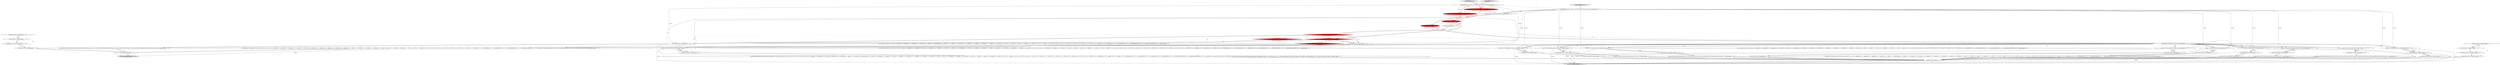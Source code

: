 digraph {
54 [style = filled, label = "{setState(577)match(T__0)setState(578)query()setState(579)match(T__1)}@@@120@@@['0', '0', '1']", fillcolor = white, shape = ellipse image = "AAA0AAABBB3BBB"];
17 [style = filled, label = "{setState(698)_errHandler.sync(this)switch (getInterpreter().adaptivePredict(_input,94,_ctx)) {case 1:{setState(695)((TableIdentifierContext)_localctx).catalog = identifier()setState(696)match(T__3)}breaksetState(700)((TableIdentifierContext)_localctx).name = identifier()}@@@27@@@['1', '1', '0']", fillcolor = white, shape = ellipse image = "AAA0AAABBB1BBB"];
27 [style = filled, label = "{setState(538)match(CAST)setState(539)match(T__0)setState(540)expression()setState(541)match(AS)setState(542)dataType()setState(543)match(T__1)}@@@12@@@['0', '0', '1']", fillcolor = white, shape = ellipse image = "AAA0AAABBB3BBB"];
31 [style = filled, label = "_localctx.exception = re@@@157@@@['0', '0', '1']", fillcolor = white, shape = ellipse image = "AAA0AAABBB3BBB"];
28 [style = filled, label = "{setState(557)_la = _input.LA(1)if ((((_la) & ~0x3f) == 0 && ((1L << _la) & ((1L << ANALYZE) | (1L << ANALYZED) | (1L << CATALOGS) | (1L << COLUMNS) | (1L << DEBUG) | (1L << EXECUTABLE) | (1L << EXPLAIN) | (1L << FORMAT) | (1L << FUNCTIONS) | (1L << GRAPHVIZ) | (1L << MAPPED) | (1L << OPTIMIZED) | (1L << PARSED) | (1L << PHYSICAL) | (1L << PLAN) | (1L << RLIKE) | (1L << QUERY) | (1L << SCHEMAS) | (1L << SHOW) | (1L << SYS) | (1L << TABLES))) != 0) || ((((_la - 64)) & ~0x3f) == 0 && ((1L << (_la - 64)) & ((1L << (TEXT - 64)) | (1L << (TYPE - 64)) | (1L << (TYPES - 64)) | (1L << (VERIFY - 64)) | (1L << (IDENTIFIER - 64)) | (1L << (DIGIT_IDENTIFIER - 64)) | (1L << (QUOTED_IDENTIFIER - 64)) | (1L << (BACKQUOTED_IDENTIFIER - 64)))) != 0)) {{setState(554)qualifiedName()setState(555)match(DOT)}}setState(559)match(ASTERISK)}@@@60@@@['0', '0', '1']", fillcolor = white, shape = ellipse image = "AAA0AAABBB3BBB"];
8 [style = filled, label = "_localctx.exception = re@@@46@@@['1', '1', '0']", fillcolor = white, shape = ellipse image = "AAA0AAABBB1BBB"];
40 [style = filled, label = "(((_la) & ~0x3f) == 0 && ((1L << _la) & ((1L << ANALYZE) | (1L << ANALYZED) | (1L << CATALOGS) | (1L << COLUMNS) | (1L << DEBUG) | (1L << EXECUTABLE) | (1L << EXPLAIN) | (1L << FORMAT) | (1L << FUNCTIONS) | (1L << GRAPHVIZ) | (1L << MAPPED) | (1L << OPTIMIZED) | (1L << PARSED) | (1L << PHYSICAL) | (1L << PLAN) | (1L << RLIKE) | (1L << QUERY) | (1L << SCHEMAS) | (1L << SHOW) | (1L << SYS) | (1L << TABLES))) != 0) || ((((_la - 64)) & ~0x3f) == 0 && ((1L << (_la - 64)) & ((1L << (TEXT - 64)) | (1L << (TYPE - 64)) | (1L << (TYPES - 64)) | (1L << (VERIFY - 64)) | (1L << (IDENTIFIER - 64)) | (1L << (DIGIT_IDENTIFIER - 64)) | (1L << (QUOTED_IDENTIFIER - 64)) | (1L << (BACKQUOTED_IDENTIFIER - 64)))) != 0)@@@63@@@['0', '0', '1']", fillcolor = white, shape = diamond image = "AAA0AAABBB3BBB"];
53 [style = filled, label = "{setState(545)match(EXTRACT)setState(546)match(T__0)setState(547)((ExtractContext)_localctx).field = identifier()setState(548)match(FROM)setState(549)valueExpression(0)setState(550)match(T__1)}@@@29@@@['0', '0', '1']", fillcolor = white, shape = ellipse image = "AAA0AAABBB3BBB"];
9 [style = filled, label = "return _localctx@@@53@@@['1', '1', '0']", fillcolor = lightgray, shape = ellipse image = "AAA0AAABBB1BBB"];
30 [style = filled, label = "_errHandler.recover(this,re)@@@159@@@['0', '0', '1']", fillcolor = white, shape = ellipse image = "AAA0AAABBB3BBB"];
37 [style = filled, label = "{setState(583)match(T__0)setState(584)expression()setState(585)match(T__1)}@@@145@@@['0', '0', '1']", fillcolor = white, shape = ellipse image = "AAA0AAABBB3BBB"];
44 [style = filled, label = "_localctx = new ColumnReferenceContext(_localctx)@@@129@@@['0', '0', '1']", fillcolor = white, shape = ellipse image = "AAA0AAABBB3BBB"];
29 [style = filled, label = "enterOuterAlt(_localctx,5)@@@59@@@['0', '0', '1']", fillcolor = white, shape = ellipse image = "AAA0AAABBB3BBB"];
38 [style = filled, label = "{setState(552)constant()}@@@46@@@['0', '0', '1']", fillcolor = white, shape = ellipse image = "AAA0AAABBB3BBB"];
52 [style = filled, label = "enterOuterAlt(_localctx,9)@@@137@@@['0', '0', '1']", fillcolor = white, shape = ellipse image = "AAA0AAABBB3BBB"];
51 [style = filled, label = "getInterpreter().adaptivePredict(_input,83,_ctx)@@@9@@@['0', '0', '1']", fillcolor = white, shape = diamond image = "AAA0AAABBB3BBB"];
43 [style = filled, label = "_localctx = new SubqueryExpressionContext(_localctx)@@@118@@@['0', '0', '1']", fillcolor = white, shape = ellipse image = "AAA0AAABBB3BBB"];
14 [style = filled, label = "enterRule(_localctx,66,RULE_tableIdentifier)@@@4@@@['1', '0', '0']", fillcolor = red, shape = ellipse image = "AAA1AAABBB1BBB"];
42 [style = filled, label = "{setState(560)identifier()setState(561)match(T__0)setState(573)_la = _input.LA(1)if ((((_la) & ~0x3f) == 0 && ((1L << _la) & ((1L << T__0) | (1L << ALL) | (1L << ANALYZE) | (1L << ANALYZED) | (1L << CAST) | (1L << CATALOGS) | (1L << COLUMNS) | (1L << DEBUG) | (1L << DISTINCT) | (1L << EXECUTABLE) | (1L << EXISTS) | (1L << EXPLAIN) | (1L << EXTRACT) | (1L << FALSE) | (1L << FORMAT) | (1L << FUNCTIONS) | (1L << GRAPHVIZ) | (1L << MAPPED) | (1L << MATCH) | (1L << NOT) | (1L << NULL) | (1L << OPTIMIZED) | (1L << PARSED) | (1L << PHYSICAL) | (1L << PLAN) | (1L << RLIKE) | (1L << QUERY) | (1L << SCHEMAS) | (1L << SHOW) | (1L << SYS) | (1L << TABLES))) != 0) || ((((_la - 64)) & ~0x3f) == 0 && ((1L << (_la - 64)) & ((1L << (TEXT - 64)) | (1L << (TRUE - 64)) | (1L << (TYPE - 64)) | (1L << (TYPES - 64)) | (1L << (VERIFY - 64)) | (1L << (PLUS - 64)) | (1L << (MINUS - 64)) | (1L << (ASTERISK - 64)) | (1L << (PARAM - 64)) | (1L << (STRING - 64)) | (1L << (INTEGER_VALUE - 64)) | (1L << (DECIMAL_VALUE - 64)) | (1L << (IDENTIFIER - 64)) | (1L << (DIGIT_IDENTIFIER - 64)) | (1L << (QUOTED_IDENTIFIER - 64)) | (1L << (BACKQUOTED_IDENTIFIER - 64)))) != 0)) {{setState(563)_la = _input.LA(1)if (_la == ALL || _la == DISTINCT) {{setState(562)setQuantifier()}}setState(565)expression()setState(570)_errHandler.sync(this)_la = _input.LA(1)while (_la == T__2) {{{setState(566)match(T__2)setState(567)expression()}}setState(572)_errHandler.sync(this)_la = _input.LA(1)}}}setState(575)match(T__1)}@@@77@@@['0', '0', '1']", fillcolor = white, shape = ellipse image = "AAA0AAABBB3BBB"];
50 [style = filled, label = "_localctx = new StarContext(_localctx)@@@51@@@['0', '0', '1']", fillcolor = white, shape = ellipse image = "AAA0AAABBB3BBB"];
19 [style = filled, label = "tableIdentifier['0', '1', '0']", fillcolor = lightgray, shape = diamond image = "AAA0AAABBB2BBB"];
55 [style = filled, label = "_localctx = new ParenthesizedExpressionContext(_localctx)@@@143@@@['0', '0', '1']", fillcolor = white, shape = ellipse image = "AAA0AAABBB3BBB"];
36 [style = filled, label = "{setState(582)qualifiedName()}@@@138@@@['0', '0', '1']", fillcolor = white, shape = ellipse image = "AAA0AAABBB3BBB"];
6 [style = filled, label = "_errHandler.recover(this,re)@@@48@@@['1', '1', '0']", fillcolor = white, shape = ellipse image = "AAA0AAABBB1BBB"];
2 [style = filled, label = "_errHandler.reportError(this,re)@@@47@@@['1', '1', '0']", fillcolor = white, shape = ellipse image = "AAA0AAABBB1BBB"];
32 [style = filled, label = "primaryExpression['0', '0', '1']", fillcolor = lightgray, shape = diamond image = "AAA0AAABBB3BBB"];
41 [style = filled, label = "_localctx = new FunctionCallContext(_localctx)@@@75@@@['0', '0', '1']", fillcolor = white, shape = ellipse image = "AAA0AAABBB3BBB"];
3 [style = filled, label = "_errHandler.sync(this)@@@8@@@['1', '1', '1']", fillcolor = white, shape = ellipse image = "AAA0AAABBB1BBB"];
22 [style = filled, label = "getInterpreter().adaptivePredict(_input,94,_ctx)@@@30@@@['0', '1', '0']", fillcolor = red, shape = diamond image = "AAA1AAABBB2BBB"];
45 [style = filled, label = "{setState(581)identifier()}@@@131@@@['0', '0', '1']", fillcolor = white, shape = ellipse image = "AAA0AAABBB3BBB"];
33 [style = filled, label = "enterOuterAlt(_localctx,2)@@@28@@@['0', '0', '1']", fillcolor = white, shape = ellipse image = "AAA0AAABBB3BBB"];
39 [style = filled, label = "{exitRule()}@@@161@@@['0', '0', '1']", fillcolor = white, shape = ellipse image = "AAA0AAABBB3BBB"];
20 [style = filled, label = "enterRule(_localctx,82,RULE_tableIdentifier)@@@4@@@['0', '1', '0']", fillcolor = red, shape = ellipse image = "AAA1AAABBB2BBB"];
57 [style = filled, label = "_localctx = new ExtractContext(_localctx)@@@27@@@['0', '0', '1']", fillcolor = white, shape = ellipse image = "AAA0AAABBB3BBB"];
13 [style = filled, label = "RecognitionException re@@@45@@@['1', '1', '0']", fillcolor = white, shape = diamond image = "AAA0AAABBB1BBB"];
16 [style = filled, label = "{setState(692)_la = _input.LA(1)if ((((_la) & ~0x3f) == 0 && ((1L << _la) & ((1L << ANALYZE) | (1L << ANALYZED) | (1L << CATALOGS) | (1L << COLUMNS) | (1L << DEBUG) | (1L << EXECUTABLE) | (1L << EXPLAIN) | (1L << FORMAT) | (1L << FUNCTIONS) | (1L << GRAPHVIZ) | (1L << MAPPED) | (1L << OPTIMIZED) | (1L << PARSED) | (1L << PHYSICAL) | (1L << PLAN) | (1L << RLIKE) | (1L << QUERY) | (1L << SCHEMAS) | (1L << SHOW) | (1L << SYS) | (1L << TABLES))) != 0) || ((((_la - 64)) & ~0x3f) == 0 && ((1L << (_la - 64)) & ((1L << (TEXT - 64)) | (1L << (TYPE - 64)) | (1L << (TYPES - 64)) | (1L << (VERIFY - 64)) | (1L << (IDENTIFIER - 64)) | (1L << (DIGIT_IDENTIFIER - 64)) | (1L << (QUOTED_IDENTIFIER - 64)) | (1L << (BACKQUOTED_IDENTIFIER - 64)))) != 0)) {{setState(689)((TableIdentifierContext)_localctx).catalog = identifier()setState(690)match(T__3)}}setState(694)match(TABLE_IDENTIFIER)}@@@11@@@['1', '1', '0']", fillcolor = white, shape = ellipse image = "AAA0AAABBB1BBB"];
65 [style = filled, label = "{setState(553)match(ASTERISK)}@@@53@@@['0', '0', '1']", fillcolor = white, shape = ellipse image = "AAA0AAABBB3BBB"];
34 [style = filled, label = "RecognitionException re@@@156@@@['0', '0', '1']", fillcolor = white, shape = diamond image = "AAA0AAABBB3BBB"];
49 [style = filled, label = "_localctx = new StarContext(_localctx)@@@58@@@['0', '0', '1']", fillcolor = white, shape = ellipse image = "AAA0AAABBB3BBB"];
66 [style = filled, label = "enterOuterAlt(_localctx,7)@@@119@@@['0', '0', '1']", fillcolor = white, shape = ellipse image = "AAA0AAABBB3BBB"];
46 [style = filled, label = "_localctx = new CastContext(_localctx)@@@10@@@['0', '0', '1']", fillcolor = white, shape = ellipse image = "AAA0AAABBB3BBB"];
47 [style = filled, label = "enterOuterAlt(_localctx,1)@@@11@@@['0', '0', '1']", fillcolor = white, shape = ellipse image = "AAA0AAABBB3BBB"];
21 [style = filled, label = "getInterpreter().adaptivePredict(_input,95,_ctx)@@@9@@@['0', '1', '0']", fillcolor = red, shape = diamond image = "AAA1AAABBB2BBB"];
26 [style = filled, label = "enterOuterAlt(_localctx,4)@@@52@@@['0', '0', '1']", fillcolor = white, shape = ellipse image = "AAA0AAABBB3BBB"];
56 [style = filled, label = "enterOuterAlt(_localctx,8)@@@130@@@['0', '0', '1']", fillcolor = white, shape = ellipse image = "AAA0AAABBB3BBB"];
62 [style = filled, label = "_localctx = new ConstantDefaultContext(_localctx)@@@44@@@['0', '0', '1']", fillcolor = white, shape = ellipse image = "AAA0AAABBB3BBB"];
35 [style = filled, label = "setState(587)@@@7@@@['0', '0', '1']", fillcolor = white, shape = ellipse image = "AAA0AAABBB3BBB"];
60 [style = filled, label = "_errHandler.reportError(this,re)@@@158@@@['0', '0', '1']", fillcolor = white, shape = ellipse image = "AAA0AAABBB3BBB"];
63 [style = filled, label = "(((_la) & ~0x3f) == 0 && ((1L << _la) & ((1L << T__0) | (1L << ALL) | (1L << ANALYZE) | (1L << ANALYZED) | (1L << CAST) | (1L << CATALOGS) | (1L << COLUMNS) | (1L << DEBUG) | (1L << DISTINCT) | (1L << EXECUTABLE) | (1L << EXISTS) | (1L << EXPLAIN) | (1L << EXTRACT) | (1L << FALSE) | (1L << FORMAT) | (1L << FUNCTIONS) | (1L << GRAPHVIZ) | (1L << MAPPED) | (1L << MATCH) | (1L << NOT) | (1L << NULL) | (1L << OPTIMIZED) | (1L << PARSED) | (1L << PHYSICAL) | (1L << PLAN) | (1L << RLIKE) | (1L << QUERY) | (1L << SCHEMAS) | (1L << SHOW) | (1L << SYS) | (1L << TABLES))) != 0) || ((((_la - 64)) & ~0x3f) == 0 && ((1L << (_la - 64)) & ((1L << (TEXT - 64)) | (1L << (TRUE - 64)) | (1L << (TYPE - 64)) | (1L << (TYPES - 64)) | (1L << (VERIFY - 64)) | (1L << (PLUS - 64)) | (1L << (MINUS - 64)) | (1L << (ASTERISK - 64)) | (1L << (PARAM - 64)) | (1L << (STRING - 64)) | (1L << (INTEGER_VALUE - 64)) | (1L << (DECIMAL_VALUE - 64)) | (1L << (IDENTIFIER - 64)) | (1L << (DIGIT_IDENTIFIER - 64)) | (1L << (QUOTED_IDENTIFIER - 64)) | (1L << (BACKQUOTED_IDENTIFIER - 64)))) != 0)@@@84@@@['0', '0', '1']", fillcolor = white, shape = diamond image = "AAA0AAABBB3BBB"];
24 [style = filled, label = "enterOuterAlt(_localctx,6)@@@76@@@['0', '0', '1']", fillcolor = white, shape = ellipse image = "AAA0AAABBB3BBB"];
58 [style = filled, label = "PrimaryExpressionContext _localctx = new PrimaryExpressionContext(_ctx,getState())@@@3@@@['0', '0', '1']", fillcolor = white, shape = ellipse image = "AAA0AAABBB3BBB"];
25 [style = filled, label = "return _localctx@@@164@@@['0', '0', '1']", fillcolor = lightgray, shape = ellipse image = "AAA0AAABBB3BBB"];
64 [style = filled, label = "enterRule(_localctx,52,RULE_primaryExpression)@@@4@@@['0', '0', '1']", fillcolor = white, shape = ellipse image = "AAA0AAABBB3BBB"];
15 [style = filled, label = "getInterpreter().adaptivePredict(_input,89,_ctx)@@@30@@@['1', '0', '0']", fillcolor = red, shape = diamond image = "AAA1AAABBB1BBB"];
7 [style = filled, label = "tableIdentifier['1', '0', '0']", fillcolor = lightgray, shape = diamond image = "AAA0AAABBB1BBB"];
12 [style = filled, label = "enterOuterAlt(_localctx,2)@@@26@@@['1', '1', '0']", fillcolor = white, shape = ellipse image = "AAA0AAABBB1BBB"];
59 [style = filled, label = "enterOuterAlt(_localctx,3)@@@45@@@['0', '0', '1']", fillcolor = white, shape = ellipse image = "AAA0AAABBB3BBB"];
0 [style = filled, label = "int _la@@@5@@@['1', '1', '1']", fillcolor = white, shape = ellipse image = "AAA0AAABBB1BBB"];
23 [style = filled, label = "setState(701)@@@7@@@['0', '1', '0']", fillcolor = red, shape = ellipse image = "AAA1AAABBB2BBB"];
18 [style = filled, label = "enterOuterAlt(_localctx,1)@@@10@@@['1', '1', '0']", fillcolor = white, shape = ellipse image = "AAA0AAABBB1BBB"];
61 [style = filled, label = "_localctx = new DereferenceContext(_localctx)@@@136@@@['0', '0', '1']", fillcolor = white, shape = ellipse image = "AAA0AAABBB3BBB"];
11 [style = filled, label = "getInterpreter().adaptivePredict(_input,90,_ctx)@@@9@@@['1', '0', '0']", fillcolor = red, shape = diamond image = "AAA1AAABBB1BBB"];
1 [style = filled, label = "setState(632)@@@7@@@['1', '0', '0']", fillcolor = red, shape = ellipse image = "AAA1AAABBB1BBB"];
48 [style = filled, label = "enterOuterAlt(_localctx,10)@@@144@@@['0', '0', '1']", fillcolor = white, shape = ellipse image = "AAA0AAABBB3BBB"];
10 [style = filled, label = "{exitRule()}@@@50@@@['1', '1', '0']", fillcolor = white, shape = ellipse image = "AAA0AAABBB1BBB"];
5 [style = filled, label = "TableIdentifierContext _localctx = new TableIdentifierContext(_ctx,getState())@@@3@@@['1', '1', '0']", fillcolor = white, shape = ellipse image = "AAA0AAABBB1BBB"];
4 [style = filled, label = "(((_la) & ~0x3f) == 0 && ((1L << _la) & ((1L << ANALYZE) | (1L << ANALYZED) | (1L << CATALOGS) | (1L << COLUMNS) | (1L << DEBUG) | (1L << EXECUTABLE) | (1L << EXPLAIN) | (1L << FORMAT) | (1L << FUNCTIONS) | (1L << GRAPHVIZ) | (1L << MAPPED) | (1L << OPTIMIZED) | (1L << PARSED) | (1L << PHYSICAL) | (1L << PLAN) | (1L << RLIKE) | (1L << QUERY) | (1L << SCHEMAS) | (1L << SHOW) | (1L << SYS) | (1L << TABLES))) != 0) || ((((_la - 64)) & ~0x3f) == 0 && ((1L << (_la - 64)) & ((1L << (TEXT - 64)) | (1L << (TYPE - 64)) | (1L << (TYPES - 64)) | (1L << (VERIFY - 64)) | (1L << (IDENTIFIER - 64)) | (1L << (DIGIT_IDENTIFIER - 64)) | (1L << (QUOTED_IDENTIFIER - 64)) | (1L << (BACKQUOTED_IDENTIFIER - 64)))) != 0)@@@14@@@['1', '1', '0']", fillcolor = white, shape = diamond image = "AAA0AAABBB1BBB"];
21->12 [style = dotted, label="true"];
5->58 [style = dashed, label="0"];
5->20 [style = bold, label=""];
21->18 [style = dotted, label="true"];
2->6 [style = bold, label=""];
57->33 [style = bold, label=""];
58->50 [style = solid, label="_localctx"];
20->0 [style = bold, label=""];
61->25 [style = solid, label="_localctx"];
11->12 [style = dotted, label="true"];
61->52 [style = solid, label="_localctx"];
14->20 [style = dashed, label="0"];
51->48 [style = dotted, label="true"];
18->46 [style = dashed, label="0"];
14->64 [style = dashed, label="0"];
51->26 [style = dotted, label="true"];
47->27 [style = bold, label=""];
51->47 [style = dotted, label="true"];
43->66 [style = solid, label="_localctx"];
38->39 [style = bold, label=""];
5->14 [style = solid, label="_localctx"];
58->49 [style = solid, label="_localctx"];
53->39 [style = bold, label=""];
21->18 [style = bold, label=""];
15->22 [style = dashed, label="0"];
19->5 [style = bold, label=""];
26->65 [style = bold, label=""];
55->48 [style = bold, label=""];
51->50 [style = bold, label=""];
51->61 [style = bold, label=""];
51->52 [style = dotted, label="true"];
44->56 [style = solid, label="_localctx"];
31->60 [style = bold, label=""];
51->55 [style = dotted, label="true"];
58->61 [style = solid, label="_localctx"];
5->20 [style = solid, label="_localctx"];
57->33 [style = solid, label="_localctx"];
51->43 [style = dotted, label="true"];
58->57 [style = solid, label="_localctx"];
11->15 [style = dotted, label="true"];
11->21 [style = dashed, label="0"];
64->0 [style = bold, label=""];
13->6 [style = dotted, label="true"];
48->37 [style = bold, label=""];
46->47 [style = solid, label="_localctx"];
0->16 [style = solid, label="_la"];
50->26 [style = solid, label="_localctx"];
51->24 [style = dotted, label="true"];
58->43 [style = solid, label="_localctx"];
61->52 [style = bold, label=""];
3->11 [style = bold, label=""];
51->44 [style = bold, label=""];
34->31 [style = bold, label=""];
21->22 [style = dotted, label="true"];
11->12 [style = bold, label=""];
23->3 [style = bold, label=""];
3->51 [style = bold, label=""];
51->56 [style = dotted, label="true"];
11->18 [style = bold, label=""];
66->54 [style = bold, label=""];
44->25 [style = solid, label="_localctx"];
7->5 [style = bold, label=""];
34->31 [style = dotted, label="true"];
43->66 [style = bold, label=""];
0->23 [style = bold, label=""];
65->39 [style = bold, label=""];
51->29 [style = dotted, label="true"];
32->58 [style = bold, label=""];
46->25 [style = solid, label="_localctx"];
52->36 [style = bold, label=""];
39->25 [style = bold, label=""];
5->18 [style = solid, label="_localctx"];
51->63 [style = dotted, label="true"];
51->41 [style = dotted, label="true"];
11->51 [style = dashed, label="0"];
49->29 [style = solid, label="_localctx"];
17->10 [style = bold, label=""];
44->56 [style = bold, label=""];
58->44 [style = solid, label="_localctx"];
35->3 [style = bold, label=""];
51->62 [style = bold, label=""];
51->33 [style = dotted, label="true"];
1->35 [style = dashed, label="0"];
28->39 [style = bold, label=""];
0->42 [style = solid, label="_la"];
12->17 [style = bold, label=""];
42->39 [style = bold, label=""];
1->3 [style = bold, label=""];
51->49 [style = dotted, label="true"];
0->28 [style = solid, label="_la"];
51->61 [style = dotted, label="true"];
11->4 [style = dotted, label="true"];
49->25 [style = solid, label="_localctx"];
36->39 [style = bold, label=""];
12->41 [style = dashed, label="0"];
62->59 [style = solid, label="_localctx"];
21->12 [style = bold, label=""];
55->25 [style = solid, label="_localctx"];
13->2 [style = dotted, label="true"];
54->39 [style = bold, label=""];
34->60 [style = dotted, label="true"];
27->39 [style = bold, label=""];
56->45 [style = bold, label=""];
53->25 [style = solid, label="_localctx"];
8->2 [style = bold, label=""];
13->8 [style = dotted, label="true"];
0->1 [style = bold, label=""];
6->10 [style = bold, label=""];
17->9 [style = solid, label="_localctx"];
58->46 [style = solid, label="_localctx"];
51->40 [style = dotted, label="true"];
16->9 [style = solid, label="_localctx"];
3->21 [style = bold, label=""];
51->43 [style = bold, label=""];
10->9 [style = bold, label=""];
51->57 [style = bold, label=""];
34->30 [style = dotted, label="true"];
1->23 [style = dashed, label="0"];
43->25 [style = solid, label="_localctx"];
37->39 [style = bold, label=""];
45->39 [style = bold, label=""];
58->64 [style = bold, label=""];
51->66 [style = dotted, label="true"];
49->29 [style = bold, label=""];
24->42 [style = bold, label=""];
18->16 [style = bold, label=""];
50->26 [style = bold, label=""];
51->59 [style = dotted, label="true"];
62->59 [style = bold, label=""];
41->24 [style = bold, label=""];
16->10 [style = bold, label=""];
59->38 [style = bold, label=""];
51->49 [style = bold, label=""];
5->14 [style = bold, label=""];
11->18 [style = dotted, label="true"];
46->47 [style = bold, label=""];
58->64 [style = solid, label="_localctx"];
21->4 [style = dotted, label="true"];
33->53 [style = bold, label=""];
58->41 [style = solid, label="_localctx"];
51->46 [style = bold, label=""];
62->25 [style = solid, label="_localctx"];
41->24 [style = solid, label="_localctx"];
29->28 [style = bold, label=""];
14->0 [style = bold, label=""];
51->55 [style = bold, label=""];
55->48 [style = solid, label="_localctx"];
5->12 [style = solid, label="_localctx"];
58->55 [style = solid, label="_localctx"];
41->25 [style = solid, label="_localctx"];
0->35 [style = bold, label=""];
60->30 [style = bold, label=""];
30->39 [style = bold, label=""];
51->62 [style = dotted, label="true"];
58->62 [style = solid, label="_localctx"];
51->44 [style = dotted, label="true"];
51->50 [style = dotted, label="true"];
13->8 [style = bold, label=""];
50->25 [style = solid, label="_localctx"];
51->57 [style = dotted, label="true"];
51->41 [style = bold, label=""];
51->46 [style = dotted, label="true"];
}
